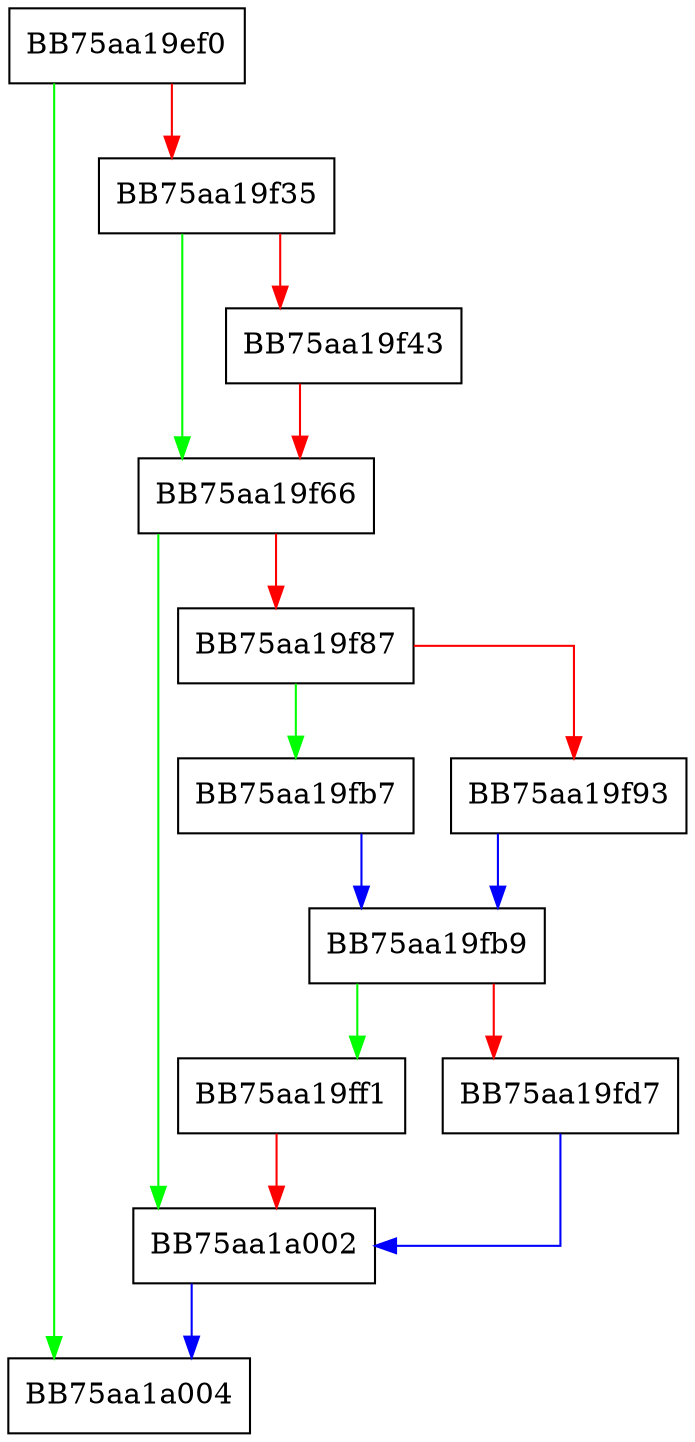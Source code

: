 digraph DumpIgnoredMatch {
  node [shape="box"];
  graph [splines=ortho];
  BB75aa19ef0 -> BB75aa1a004 [color="green"];
  BB75aa19ef0 -> BB75aa19f35 [color="red"];
  BB75aa19f35 -> BB75aa19f66 [color="green"];
  BB75aa19f35 -> BB75aa19f43 [color="red"];
  BB75aa19f43 -> BB75aa19f66 [color="red"];
  BB75aa19f66 -> BB75aa1a002 [color="green"];
  BB75aa19f66 -> BB75aa19f87 [color="red"];
  BB75aa19f87 -> BB75aa19fb7 [color="green"];
  BB75aa19f87 -> BB75aa19f93 [color="red"];
  BB75aa19f93 -> BB75aa19fb9 [color="blue"];
  BB75aa19fb7 -> BB75aa19fb9 [color="blue"];
  BB75aa19fb9 -> BB75aa19ff1 [color="green"];
  BB75aa19fb9 -> BB75aa19fd7 [color="red"];
  BB75aa19fd7 -> BB75aa1a002 [color="blue"];
  BB75aa19ff1 -> BB75aa1a002 [color="red"];
  BB75aa1a002 -> BB75aa1a004 [color="blue"];
}